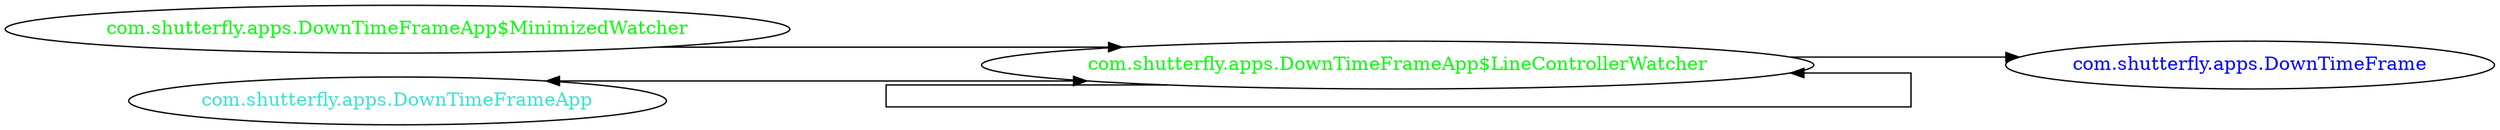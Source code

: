 digraph dependencyGraph {
 concentrate=true;
 ranksep="2.0";
 rankdir="LR"; 
 splines="ortho";
"com.shutterfly.apps.DownTimeFrameApp$LineControllerWatcher" [fontcolor="red"];
"com.shutterfly.apps.DownTimeFrame" [ fontcolor="blue" ];
"com.shutterfly.apps.DownTimeFrameApp$LineControllerWatcher"->"com.shutterfly.apps.DownTimeFrame";
"com.shutterfly.apps.DownTimeFrameApp$LineControllerWatcher" [ fontcolor="green" ];
"com.shutterfly.apps.DownTimeFrameApp$LineControllerWatcher"->"com.shutterfly.apps.DownTimeFrameApp$LineControllerWatcher";
"com.shutterfly.apps.DownTimeFrameApp$MinimizedWatcher" [ fontcolor="green" ];
"com.shutterfly.apps.DownTimeFrameApp$MinimizedWatcher"->"com.shutterfly.apps.DownTimeFrameApp$LineControllerWatcher";
"com.shutterfly.apps.DownTimeFrameApp" [ fontcolor="turquoise" ];
"com.shutterfly.apps.DownTimeFrameApp"->"com.shutterfly.apps.DownTimeFrameApp$LineControllerWatcher" [dir=both];
}